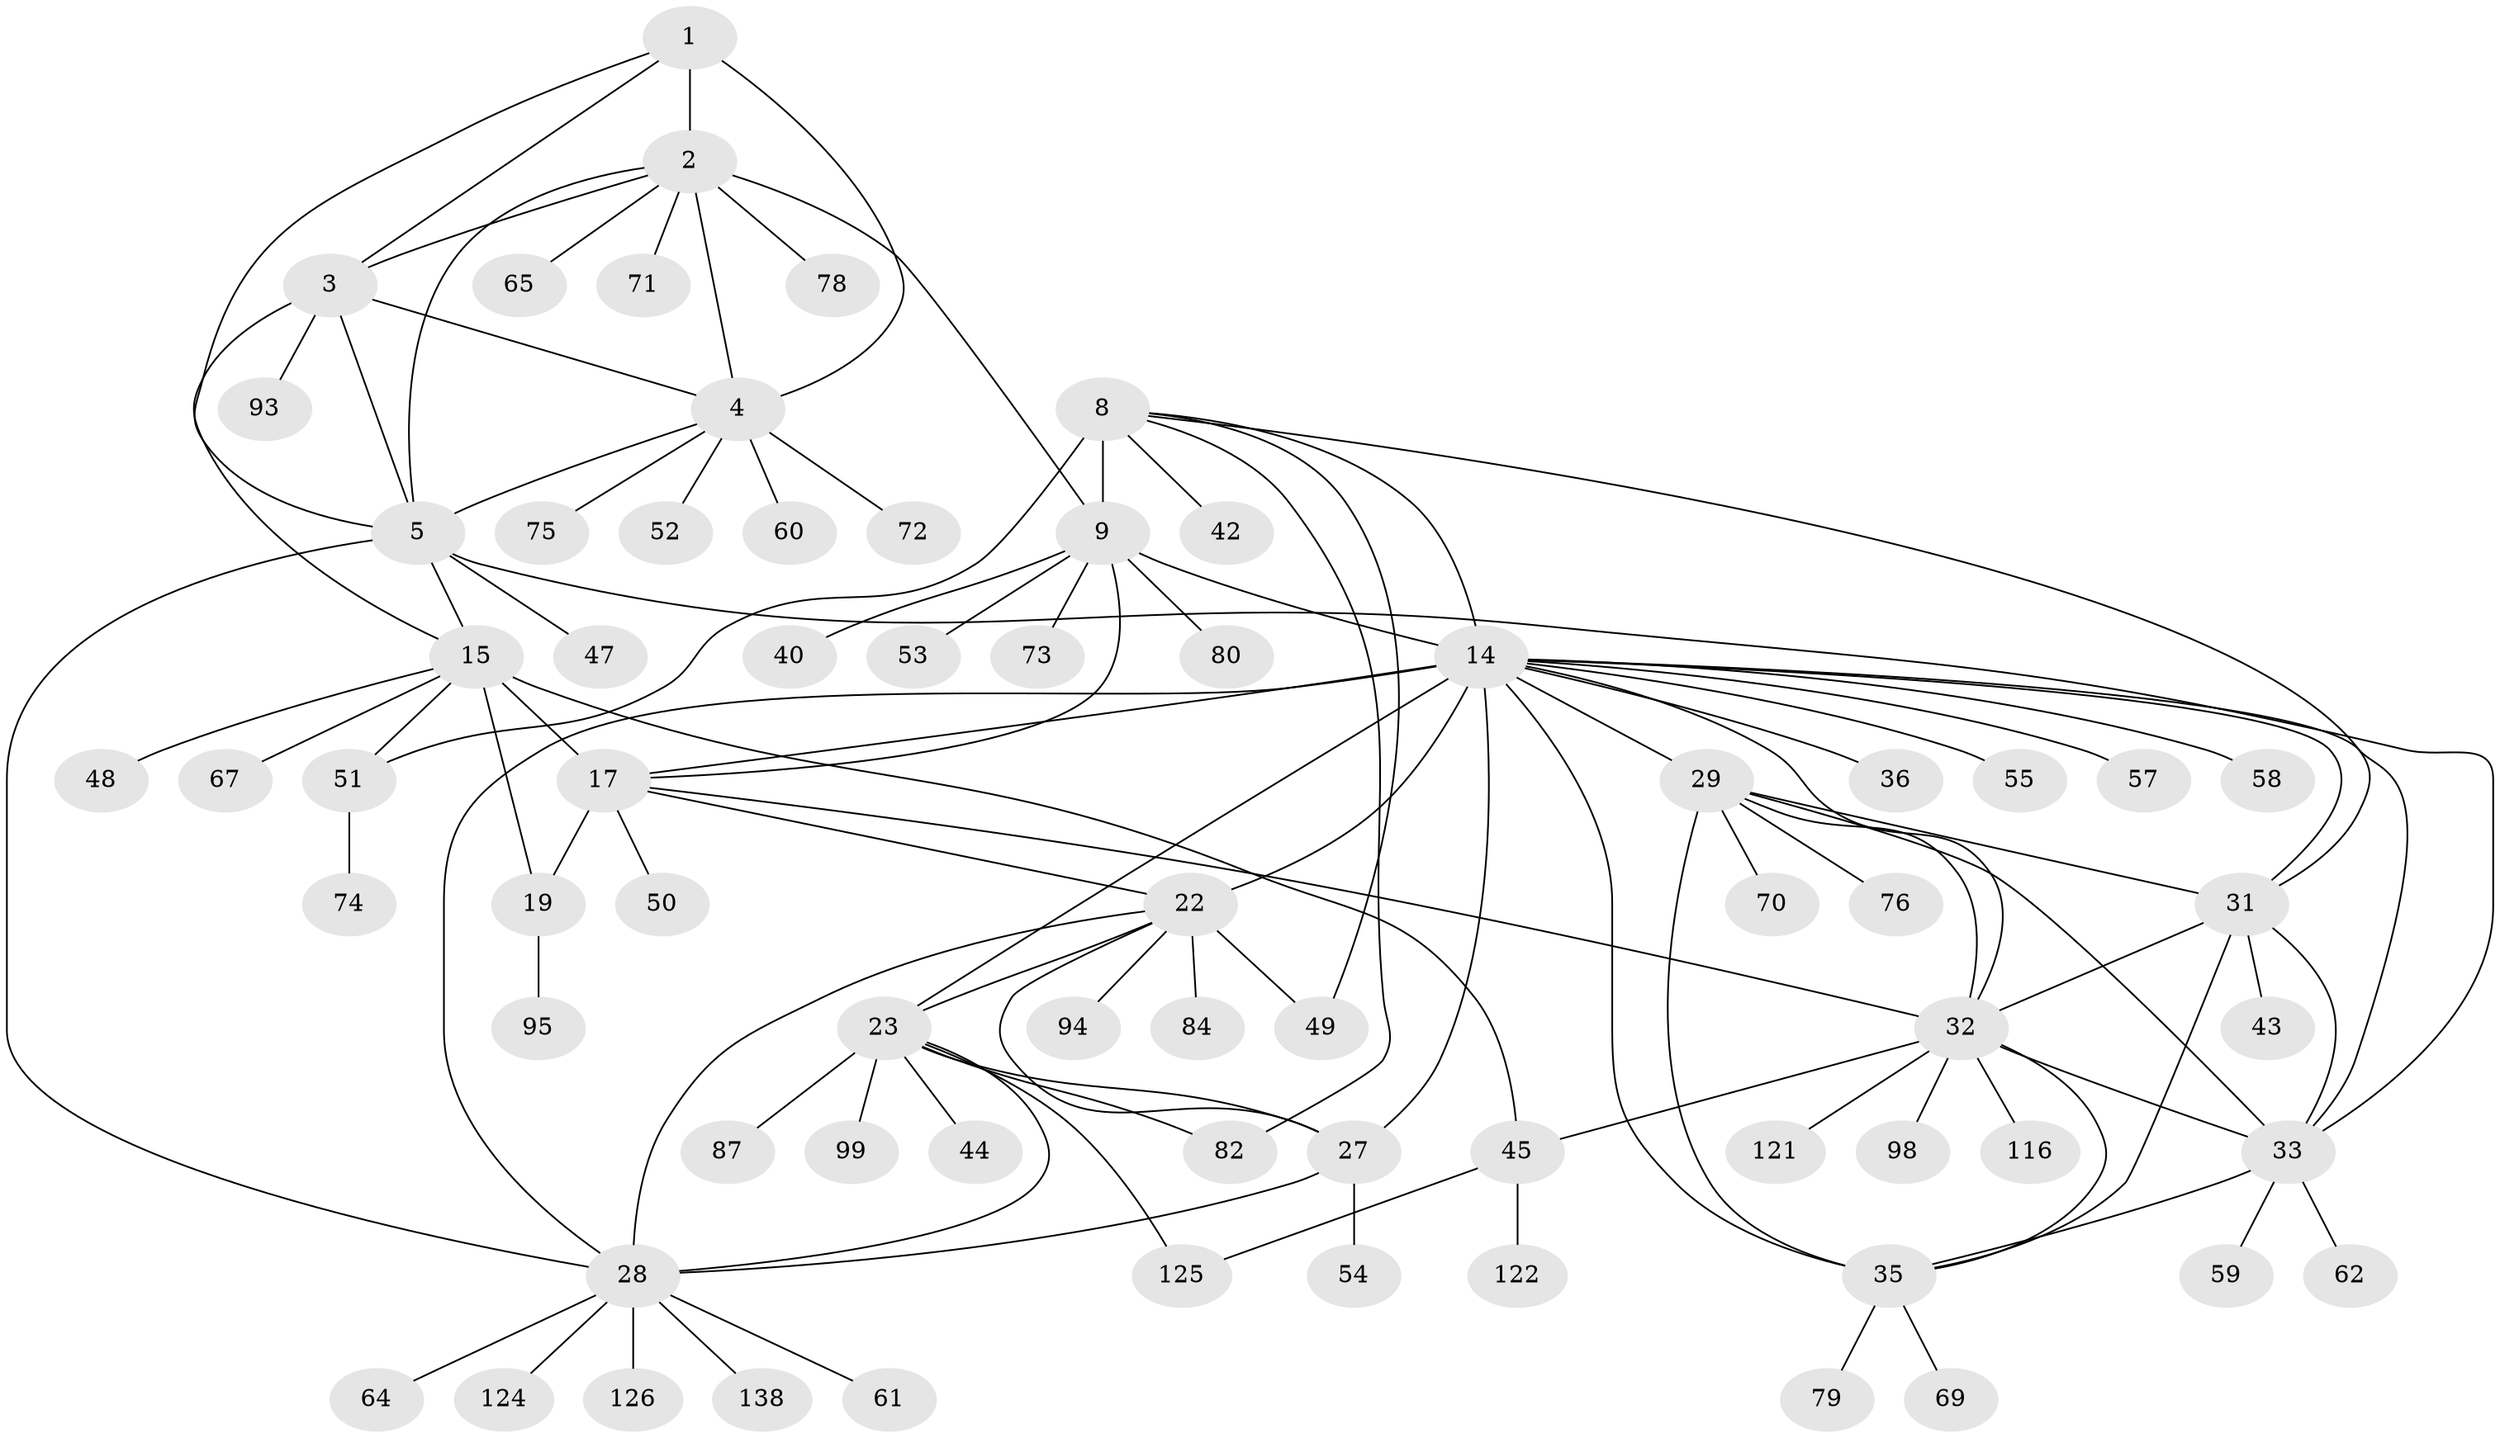 // original degree distribution, {7: 0.06428571428571428, 11: 0.02142857142857143, 8: 0.04285714285714286, 9: 0.03571428571428571, 13: 0.02857142857142857, 6: 0.007142857142857143, 12: 0.007142857142857143, 17: 0.007142857142857143, 10: 0.03571428571428571, 1: 0.6142857142857143, 2: 0.1, 4: 0.007142857142857143, 3: 0.02857142857142857}
// Generated by graph-tools (version 1.1) at 2025/16/03/09/25 04:16:11]
// undirected, 70 vertices, 106 edges
graph export_dot {
graph [start="1"]
  node [color=gray90,style=filled];
  1 [super="+46"];
  2 [super="+7+106"];
  3;
  4 [super="+6"];
  5 [super="+102+133+104"];
  8 [super="+85+86+10"];
  9 [super="+37+12+83+11"];
  14 [super="+24+134"];
  15 [super="+77+109+97+113+92+128+105+56+20+38+16"];
  17 [super="+21+118+18"];
  19;
  22 [super="+25+81+115+39"];
  23;
  27;
  28 [super="+88"];
  29 [super="+30+68"];
  31;
  32;
  33;
  35 [super="+63+66"];
  36;
  40 [super="+112"];
  42;
  43;
  44;
  45;
  47;
  48;
  49 [super="+91"];
  50;
  51;
  52;
  53 [super="+107"];
  54;
  55;
  57;
  58;
  59;
  60;
  61;
  62;
  64;
  65;
  67;
  69 [super="+119"];
  70;
  71;
  72 [super="+114"];
  73 [super="+110"];
  74;
  75;
  76;
  78;
  79;
  80;
  82;
  84;
  87;
  93;
  94;
  95;
  98;
  99;
  116;
  121;
  122;
  124;
  125;
  126;
  138;
  1 -- 2 [weight=2];
  1 -- 3;
  1 -- 4 [weight=2];
  1 -- 5;
  2 -- 3 [weight=2];
  2 -- 4 [weight=4];
  2 -- 5 [weight=2];
  2 -- 65;
  2 -- 71;
  2 -- 78;
  2 -- 9;
  3 -- 4 [weight=2];
  3 -- 5;
  3 -- 93;
  3 -- 15;
  4 -- 5 [weight=2];
  4 -- 60;
  4 -- 72;
  4 -- 75;
  4 -- 52;
  5 -- 28;
  5 -- 33;
  5 -- 47;
  5 -- 15;
  8 -- 9 [weight=8];
  8 -- 14 [weight=2];
  8 -- 31;
  8 -- 42;
  8 -- 49;
  8 -- 82;
  8 -- 51;
  9 -- 14 [weight=4];
  9 -- 53;
  9 -- 40;
  9 -- 73;
  9 -- 80;
  9 -- 17;
  14 -- 32;
  14 -- 33;
  14 -- 35;
  14 -- 36;
  14 -- 17;
  14 -- 55;
  14 -- 22 [weight=5];
  14 -- 23 [weight=2];
  14 -- 57;
  14 -- 58;
  14 -- 27 [weight=2];
  14 -- 28 [weight=2];
  14 -- 29 [weight=2];
  14 -- 31;
  15 -- 17 [weight=9];
  15 -- 19 [weight=3];
  15 -- 45;
  15 -- 48;
  15 -- 67;
  15 -- 51;
  17 -- 19 [weight=3];
  17 -- 50;
  17 -- 22;
  17 -- 32;
  19 -- 95;
  22 -- 23 [weight=2];
  22 -- 27 [weight=2];
  22 -- 28 [weight=2];
  22 -- 84;
  22 -- 49;
  22 -- 94;
  23 -- 27;
  23 -- 28;
  23 -- 44;
  23 -- 82;
  23 -- 87;
  23 -- 99;
  23 -- 125;
  27 -- 28;
  27 -- 54;
  28 -- 61;
  28 -- 64;
  28 -- 124;
  28 -- 126;
  28 -- 138;
  29 -- 31 [weight=2];
  29 -- 32 [weight=2];
  29 -- 33 [weight=2];
  29 -- 35 [weight=2];
  29 -- 70;
  29 -- 76;
  31 -- 32;
  31 -- 33;
  31 -- 35;
  31 -- 43;
  32 -- 33;
  32 -- 35;
  32 -- 45;
  32 -- 98;
  32 -- 116;
  32 -- 121;
  33 -- 35;
  33 -- 59;
  33 -- 62;
  35 -- 69;
  35 -- 79;
  45 -- 122;
  45 -- 125;
  51 -- 74;
}
